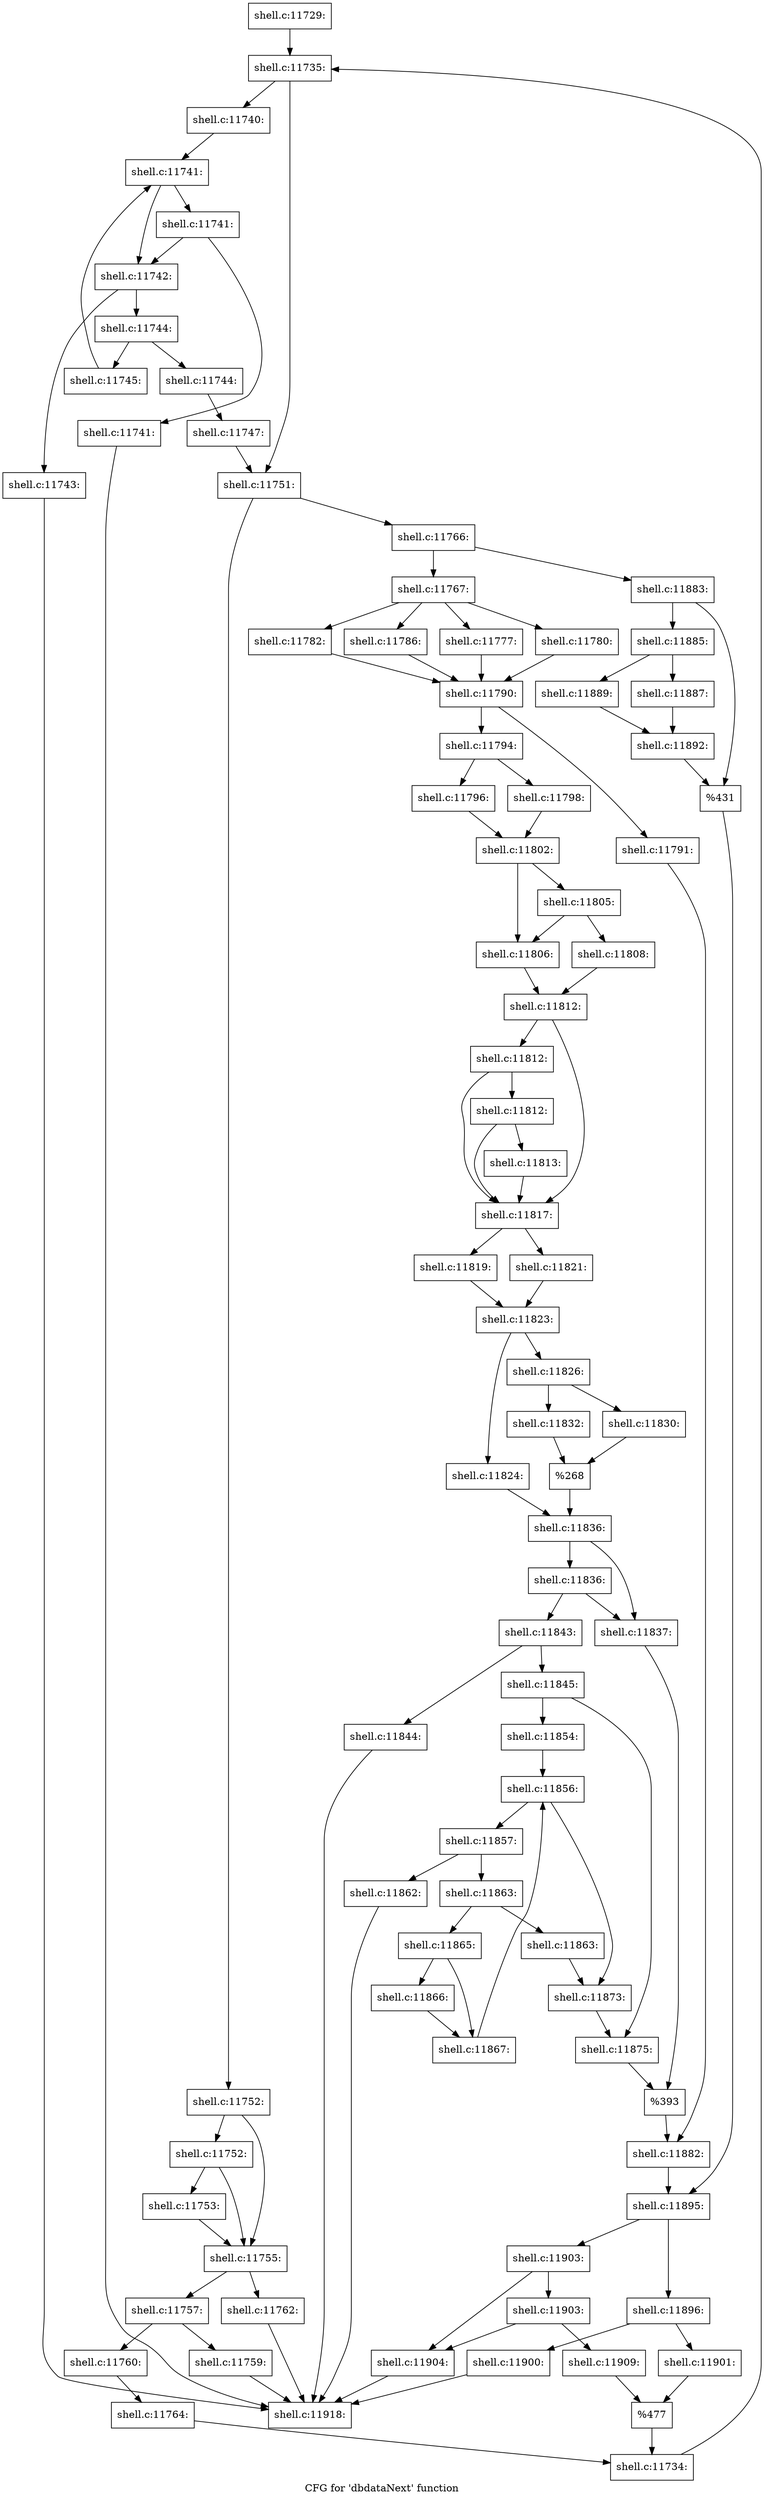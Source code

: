 digraph "CFG for 'dbdataNext' function" {
	label="CFG for 'dbdataNext' function";

	Node0x560276d2cd40 [shape=record,label="{shell.c:11729:}"];
	Node0x560276d2cd40 -> Node0x560276d32410;
	Node0x560276d32410 [shape=record,label="{shell.c:11735:}"];
	Node0x560276d32410 -> Node0x560276a47110;
	Node0x560276d32410 -> Node0x560276a47160;
	Node0x560276a47110 [shape=record,label="{shell.c:11740:}"];
	Node0x560276a47110 -> Node0x560276a477d0;
	Node0x560276a477d0 [shape=record,label="{shell.c:11741:}"];
	Node0x560276a477d0 -> Node0x560276a47a40;
	Node0x560276a477d0 -> Node0x560276a479f0;
	Node0x560276a47a40 [shape=record,label="{shell.c:11741:}"];
	Node0x560276a47a40 -> Node0x560276a479a0;
	Node0x560276a47a40 -> Node0x560276a479f0;
	Node0x560276a479a0 [shape=record,label="{shell.c:11741:}"];
	Node0x560276a479a0 -> Node0x560276d2cec0;
	Node0x560276a479f0 [shape=record,label="{shell.c:11742:}"];
	Node0x560276a479f0 -> Node0x5602764931a0;
	Node0x560276a479f0 -> Node0x560276a48d50;
	Node0x5602764931a0 [shape=record,label="{shell.c:11743:}"];
	Node0x5602764931a0 -> Node0x560276d2cec0;
	Node0x560276a48d50 [shape=record,label="{shell.c:11744:}"];
	Node0x560276a48d50 -> Node0x560276a49730;
	Node0x560276a48d50 -> Node0x560276a49780;
	Node0x560276a49730 [shape=record,label="{shell.c:11744:}"];
	Node0x560276a49730 -> Node0x560276a47750;
	Node0x560276a49780 [shape=record,label="{shell.c:11745:}"];
	Node0x560276a49780 -> Node0x560276a477d0;
	Node0x560276a47750 [shape=record,label="{shell.c:11747:}"];
	Node0x560276a47750 -> Node0x560276a47160;
	Node0x560276a47160 [shape=record,label="{shell.c:11751:}"];
	Node0x560276a47160 -> Node0x560276493100;
	Node0x560276a47160 -> Node0x560276a4b2c0;
	Node0x560276493100 [shape=record,label="{shell.c:11752:}"];
	Node0x560276493100 -> Node0x560276a4b720;
	Node0x560276493100 -> Node0x560276a4b6d0;
	Node0x560276a4b720 [shape=record,label="{shell.c:11752:}"];
	Node0x560276a4b720 -> Node0x560276a4b680;
	Node0x560276a4b720 -> Node0x560276a4b6d0;
	Node0x560276a4b680 [shape=record,label="{shell.c:11753:}"];
	Node0x560276a4b680 -> Node0x560276a4b6d0;
	Node0x560276a4b6d0 [shape=record,label="{shell.c:11755:}"];
	Node0x560276a4b6d0 -> Node0x560276a4cb80;
	Node0x560276a4b6d0 -> Node0x560276a4cc20;
	Node0x560276a4cb80 [shape=record,label="{shell.c:11757:}"];
	Node0x560276a4cb80 -> Node0x560276a4d840;
	Node0x560276a4cb80 -> Node0x560276a4d890;
	Node0x560276a4d840 [shape=record,label="{shell.c:11759:}"];
	Node0x560276a4d840 -> Node0x560276d2cec0;
	Node0x560276a4d890 [shape=record,label="{shell.c:11760:}"];
	Node0x560276a4d890 -> Node0x560276a4cbd0;
	Node0x560276a4cc20 [shape=record,label="{shell.c:11762:}"];
	Node0x560276a4cc20 -> Node0x560276d2cec0;
	Node0x560276a4cbd0 [shape=record,label="{shell.c:11764:}"];
	Node0x560276a4cbd0 -> Node0x560276a47660;
	Node0x560276a4b2c0 [shape=record,label="{shell.c:11766:}"];
	Node0x560276a4b2c0 -> Node0x560276a4e610;
	Node0x560276a4b2c0 -> Node0x560276a4e6b0;
	Node0x560276a4e610 [shape=record,label="{shell.c:11767:}"];
	Node0x560276a4e610 -> Node0x560276d44e10;
	Node0x560276a4e610 -> Node0x560276d451f0;
	Node0x560276a4e610 -> Node0x560276d45400;
	Node0x560276a4e610 -> Node0x560276d454f0;
	Node0x560276d451f0 [shape=record,label="{shell.c:11777:}"];
	Node0x560276d451f0 -> Node0x560276d44930;
	Node0x560276d45400 [shape=record,label="{shell.c:11780:}"];
	Node0x560276d45400 -> Node0x560276d44930;
	Node0x560276d454f0 [shape=record,label="{shell.c:11782:}"];
	Node0x560276d454f0 -> Node0x560276d44930;
	Node0x560276d44e10 [shape=record,label="{shell.c:11786:}"];
	Node0x560276d44e10 -> Node0x560276d44930;
	Node0x560276d44930 [shape=record,label="{shell.c:11790:}"];
	Node0x560276d44930 -> Node0x560276d45cf0;
	Node0x560276d44930 -> Node0x560276d45d90;
	Node0x560276d45cf0 [shape=record,label="{shell.c:11791:}"];
	Node0x560276d45cf0 -> Node0x560276d45d40;
	Node0x560276d45d90 [shape=record,label="{shell.c:11794:}"];
	Node0x560276d45d90 -> Node0x560276d46df0;
	Node0x560276d45d90 -> Node0x560276d46e90;
	Node0x560276d46df0 [shape=record,label="{shell.c:11796:}"];
	Node0x560276d46df0 -> Node0x560276d46e40;
	Node0x560276d46e90 [shape=record,label="{shell.c:11798:}"];
	Node0x560276d46e90 -> Node0x560276d46e40;
	Node0x560276d46e40 [shape=record,label="{shell.c:11802:}"];
	Node0x560276d46e40 -> Node0x560276d47f90;
	Node0x560276d46e40 -> Node0x560276d48080;
	Node0x560276d48080 [shape=record,label="{shell.c:11805:}"];
	Node0x560276d48080 -> Node0x560276d47f90;
	Node0x560276d48080 -> Node0x560276d48030;
	Node0x560276d47f90 [shape=record,label="{shell.c:11806:}"];
	Node0x560276d47f90 -> Node0x560276d47fe0;
	Node0x560276d48030 [shape=record,label="{shell.c:11808:}"];
	Node0x560276d48030 -> Node0x560276d47fe0;
	Node0x560276d47fe0 [shape=record,label="{shell.c:11812:}"];
	Node0x560276d47fe0 -> Node0x560276d497d0;
	Node0x560276d47fe0 -> Node0x560276d49700;
	Node0x560276d497d0 [shape=record,label="{shell.c:11812:}"];
	Node0x560276d497d0 -> Node0x560276d49700;
	Node0x560276d497d0 -> Node0x560276d49750;
	Node0x560276d49750 [shape=record,label="{shell.c:11812:}"];
	Node0x560276d49750 -> Node0x5602764931f0;
	Node0x560276d49750 -> Node0x560276d49700;
	Node0x5602764931f0 [shape=record,label="{shell.c:11813:}"];
	Node0x5602764931f0 -> Node0x560276d49700;
	Node0x560276d49700 [shape=record,label="{shell.c:11817:}"];
	Node0x560276d49700 -> Node0x560276d4aa90;
	Node0x560276d49700 -> Node0x560276d4ab30;
	Node0x560276d4aa90 [shape=record,label="{shell.c:11819:}"];
	Node0x560276d4aa90 -> Node0x560276d4aae0;
	Node0x560276d4ab30 [shape=record,label="{shell.c:11821:}"];
	Node0x560276d4ab30 -> Node0x560276d4aae0;
	Node0x560276d4aae0 [shape=record,label="{shell.c:11823:}"];
	Node0x560276d4aae0 -> Node0x560276d4b8e0;
	Node0x560276d4aae0 -> Node0x560276d4b980;
	Node0x560276d4b8e0 [shape=record,label="{shell.c:11824:}"];
	Node0x560276d4b8e0 -> Node0x560276d4b930;
	Node0x560276d4b980 [shape=record,label="{shell.c:11826:}"];
	Node0x560276d4b980 -> Node0x560276d4d590;
	Node0x560276d4b980 -> Node0x560276d4d630;
	Node0x560276d4d590 [shape=record,label="{shell.c:11830:}"];
	Node0x560276d4d590 -> Node0x560276d4d5e0;
	Node0x560276d4d630 [shape=record,label="{shell.c:11832:}"];
	Node0x560276d4d630 -> Node0x560276d4d5e0;
	Node0x560276d4d5e0 [shape=record,label="{%268}"];
	Node0x560276d4d5e0 -> Node0x560276d4b930;
	Node0x560276d4b930 [shape=record,label="{shell.c:11836:}"];
	Node0x560276d4b930 -> Node0x560276d4e0a0;
	Node0x560276d4b930 -> Node0x560276d4e190;
	Node0x560276d4e190 [shape=record,label="{shell.c:11836:}"];
	Node0x560276d4e190 -> Node0x560276d4e0a0;
	Node0x560276d4e190 -> Node0x560276d4e140;
	Node0x560276d4e0a0 [shape=record,label="{shell.c:11837:}"];
	Node0x560276d4e0a0 -> Node0x560276d4e0f0;
	Node0x560276d4e140 [shape=record,label="{shell.c:11843:}"];
	Node0x560276d4e140 -> Node0x560276d4f1b0;
	Node0x560276d4e140 -> Node0x560276d4f200;
	Node0x560276d4f1b0 [shape=record,label="{shell.c:11844:}"];
	Node0x560276d4f1b0 -> Node0x560276d2cec0;
	Node0x560276d4f200 [shape=record,label="{shell.c:11845:}"];
	Node0x560276d4f200 -> Node0x560276d50af0;
	Node0x560276d4f200 -> Node0x560276d50b40;
	Node0x560276d50af0 [shape=record,label="{shell.c:11854:}"];
	Node0x560276d50af0 -> Node0x560276493150;
	Node0x560276493150 [shape=record,label="{shell.c:11856:}"];
	Node0x560276493150 -> Node0x560276d523c0;
	Node0x560276493150 -> Node0x560276d51ec0;
	Node0x560276d523c0 [shape=record,label="{shell.c:11857:}"];
	Node0x560276d523c0 -> Node0x560276d53240;
	Node0x560276d523c0 -> Node0x560276d53290;
	Node0x560276d53240 [shape=record,label="{shell.c:11862:}"];
	Node0x560276d53240 -> Node0x560276d2cec0;
	Node0x560276d53290 [shape=record,label="{shell.c:11863:}"];
	Node0x560276d53290 -> Node0x560276d53750;
	Node0x560276d53290 -> Node0x560276d537a0;
	Node0x560276d53750 [shape=record,label="{shell.c:11863:}"];
	Node0x560276d53750 -> Node0x560276d51ec0;
	Node0x560276d537a0 [shape=record,label="{shell.c:11865:}"];
	Node0x560276d537a0 -> Node0x560276d53e20;
	Node0x560276d537a0 -> Node0x560276d53e70;
	Node0x560276d53e20 [shape=record,label="{shell.c:11866:}"];
	Node0x560276d53e20 -> Node0x560276d53e70;
	Node0x560276d53e70 [shape=record,label="{shell.c:11867:}"];
	Node0x560276d53e70 -> Node0x560276493150;
	Node0x560276d51ec0 [shape=record,label="{shell.c:11873:}"];
	Node0x560276d51ec0 -> Node0x560276d50b40;
	Node0x560276d50b40 [shape=record,label="{shell.c:11875:}"];
	Node0x560276d50b40 -> Node0x560276d4e0f0;
	Node0x560276d4e0f0 [shape=record,label="{%393}"];
	Node0x560276d4e0f0 -> Node0x560276d45d40;
	Node0x560276d45d40 [shape=record,label="{shell.c:11882:}"];
	Node0x560276d45d40 -> Node0x560276a4e660;
	Node0x560276a4e6b0 [shape=record,label="{shell.c:11883:}"];
	Node0x560276a4e6b0 -> Node0x560276d57700;
	Node0x560276a4e6b0 -> Node0x560276d57750;
	Node0x560276d57700 [shape=record,label="{shell.c:11885:}"];
	Node0x560276d57700 -> Node0x560276d57f40;
	Node0x560276d57700 -> Node0x560276d57fe0;
	Node0x560276d57f40 [shape=record,label="{shell.c:11887:}"];
	Node0x560276d57f40 -> Node0x560276d57f90;
	Node0x560276d57fe0 [shape=record,label="{shell.c:11889:}"];
	Node0x560276d57fe0 -> Node0x560276d57f90;
	Node0x560276d57f90 [shape=record,label="{shell.c:11892:}"];
	Node0x560276d57f90 -> Node0x560276d57750;
	Node0x560276d57750 [shape=record,label="{%431}"];
	Node0x560276d57750 -> Node0x560276a4e660;
	Node0x560276a4e660 [shape=record,label="{shell.c:11895:}"];
	Node0x560276a4e660 -> Node0x560276493240;
	Node0x560276a4e660 -> Node0x560276d599f0;
	Node0x560276493240 [shape=record,label="{shell.c:11896:}"];
	Node0x560276493240 -> Node0x560276d5ab80;
	Node0x560276493240 -> Node0x560276d5abd0;
	Node0x560276d5ab80 [shape=record,label="{shell.c:11900:}"];
	Node0x560276d5ab80 -> Node0x560276d2cec0;
	Node0x560276d5abd0 [shape=record,label="{shell.c:11901:}"];
	Node0x560276d5abd0 -> Node0x560276d49170;
	Node0x560276d599f0 [shape=record,label="{shell.c:11903:}"];
	Node0x560276d599f0 -> Node0x560276d5b620;
	Node0x560276d599f0 -> Node0x560276d5b6c0;
	Node0x560276d5b6c0 [shape=record,label="{shell.c:11903:}"];
	Node0x560276d5b6c0 -> Node0x560276d5b620;
	Node0x560276d5b6c0 -> Node0x560276d5b670;
	Node0x560276d5b620 [shape=record,label="{shell.c:11904:}"];
	Node0x560276d5b620 -> Node0x560276d2cec0;
	Node0x560276d5b670 [shape=record,label="{shell.c:11909:}"];
	Node0x560276d5b670 -> Node0x560276d49170;
	Node0x560276d49170 [shape=record,label="{%477}"];
	Node0x560276d49170 -> Node0x560276a47660;
	Node0x560276a47660 [shape=record,label="{shell.c:11734:}"];
	Node0x560276a47660 -> Node0x560276d32410;
	Node0x560276d2cec0 [shape=record,label="{shell.c:11918:}"];
}

